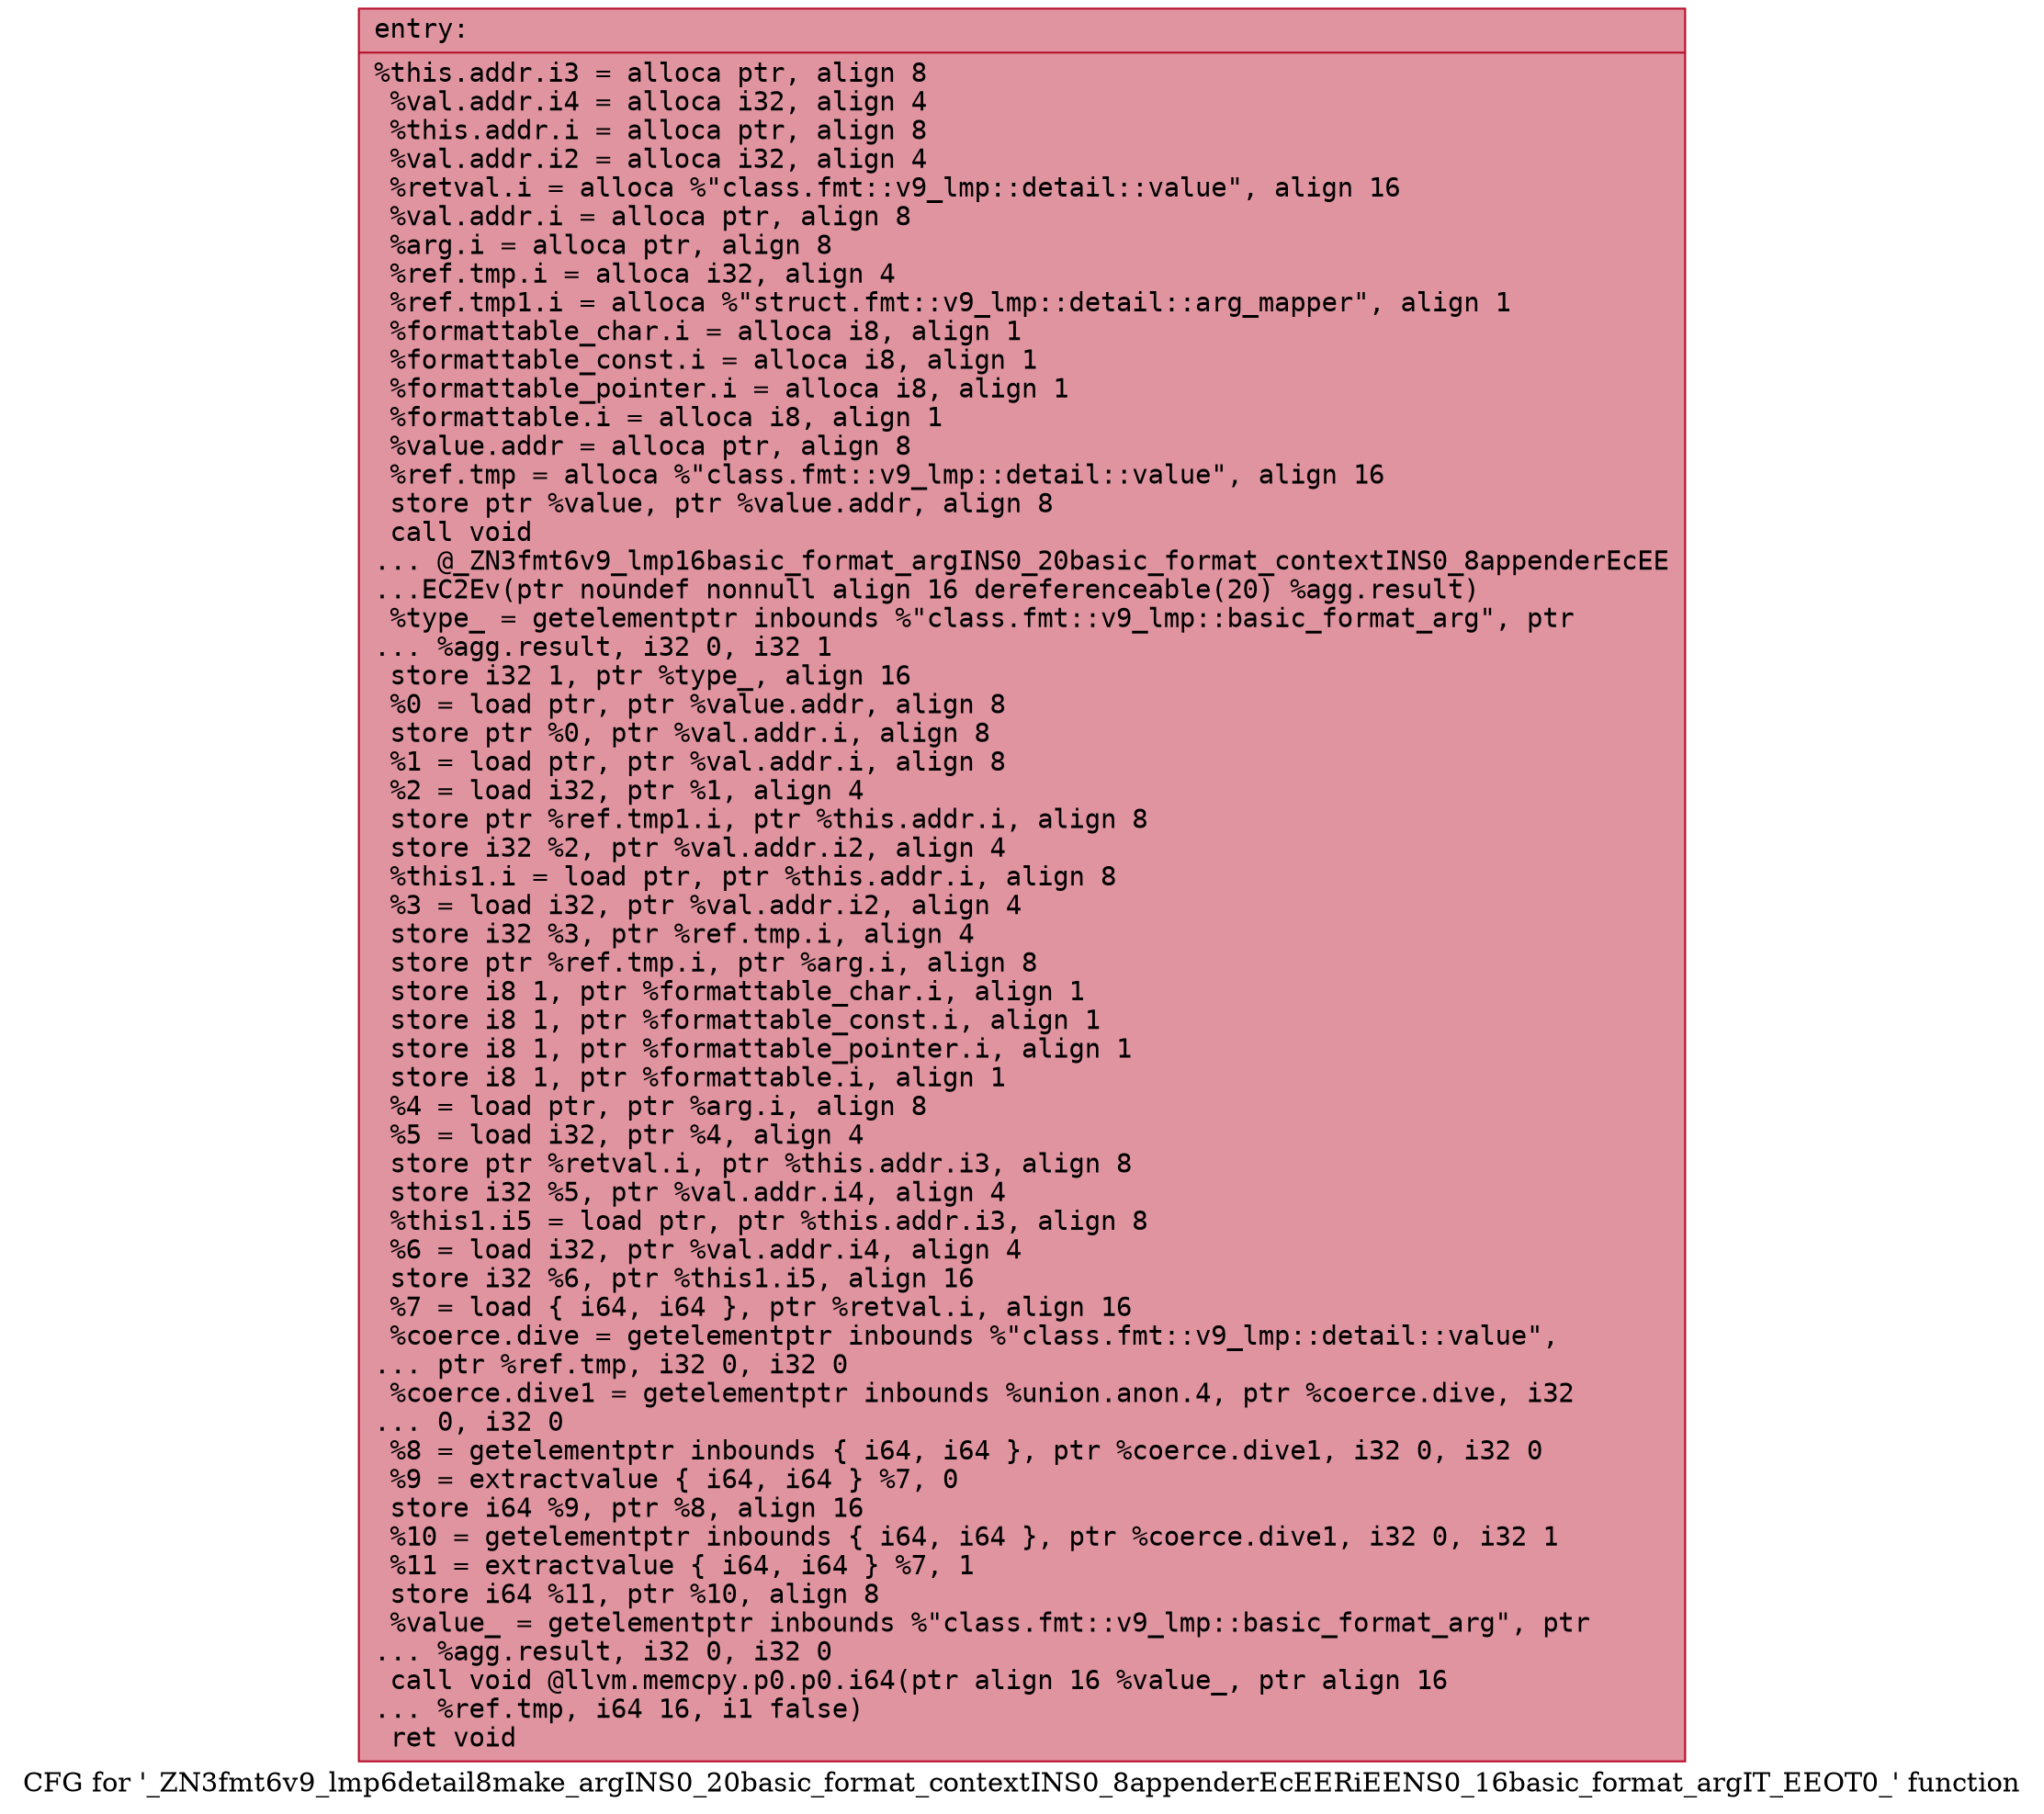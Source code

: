 digraph "CFG for '_ZN3fmt6v9_lmp6detail8make_argINS0_20basic_format_contextINS0_8appenderEcEERiEENS0_16basic_format_argIT_EEOT0_' function" {
	label="CFG for '_ZN3fmt6v9_lmp6detail8make_argINS0_20basic_format_contextINS0_8appenderEcEERiEENS0_16basic_format_argIT_EEOT0_' function";

	Node0x557bd162cc60 [shape=record,color="#b70d28ff", style=filled, fillcolor="#b70d2870" fontname="Courier",label="{entry:\l|  %this.addr.i3 = alloca ptr, align 8\l  %val.addr.i4 = alloca i32, align 4\l  %this.addr.i = alloca ptr, align 8\l  %val.addr.i2 = alloca i32, align 4\l  %retval.i = alloca %\"class.fmt::v9_lmp::detail::value\", align 16\l  %val.addr.i = alloca ptr, align 8\l  %arg.i = alloca ptr, align 8\l  %ref.tmp.i = alloca i32, align 4\l  %ref.tmp1.i = alloca %\"struct.fmt::v9_lmp::detail::arg_mapper\", align 1\l  %formattable_char.i = alloca i8, align 1\l  %formattable_const.i = alloca i8, align 1\l  %formattable_pointer.i = alloca i8, align 1\l  %formattable.i = alloca i8, align 1\l  %value.addr = alloca ptr, align 8\l  %ref.tmp = alloca %\"class.fmt::v9_lmp::detail::value\", align 16\l  store ptr %value, ptr %value.addr, align 8\l  call void\l... @_ZN3fmt6v9_lmp16basic_format_argINS0_20basic_format_contextINS0_8appenderEcEE\l...EC2Ev(ptr noundef nonnull align 16 dereferenceable(20) %agg.result)\l  %type_ = getelementptr inbounds %\"class.fmt::v9_lmp::basic_format_arg\", ptr\l... %agg.result, i32 0, i32 1\l  store i32 1, ptr %type_, align 16\l  %0 = load ptr, ptr %value.addr, align 8\l  store ptr %0, ptr %val.addr.i, align 8\l  %1 = load ptr, ptr %val.addr.i, align 8\l  %2 = load i32, ptr %1, align 4\l  store ptr %ref.tmp1.i, ptr %this.addr.i, align 8\l  store i32 %2, ptr %val.addr.i2, align 4\l  %this1.i = load ptr, ptr %this.addr.i, align 8\l  %3 = load i32, ptr %val.addr.i2, align 4\l  store i32 %3, ptr %ref.tmp.i, align 4\l  store ptr %ref.tmp.i, ptr %arg.i, align 8\l  store i8 1, ptr %formattable_char.i, align 1\l  store i8 1, ptr %formattable_const.i, align 1\l  store i8 1, ptr %formattable_pointer.i, align 1\l  store i8 1, ptr %formattable.i, align 1\l  %4 = load ptr, ptr %arg.i, align 8\l  %5 = load i32, ptr %4, align 4\l  store ptr %retval.i, ptr %this.addr.i3, align 8\l  store i32 %5, ptr %val.addr.i4, align 4\l  %this1.i5 = load ptr, ptr %this.addr.i3, align 8\l  %6 = load i32, ptr %val.addr.i4, align 4\l  store i32 %6, ptr %this1.i5, align 16\l  %7 = load \{ i64, i64 \}, ptr %retval.i, align 16\l  %coerce.dive = getelementptr inbounds %\"class.fmt::v9_lmp::detail::value\",\l... ptr %ref.tmp, i32 0, i32 0\l  %coerce.dive1 = getelementptr inbounds %union.anon.4, ptr %coerce.dive, i32\l... 0, i32 0\l  %8 = getelementptr inbounds \{ i64, i64 \}, ptr %coerce.dive1, i32 0, i32 0\l  %9 = extractvalue \{ i64, i64 \} %7, 0\l  store i64 %9, ptr %8, align 16\l  %10 = getelementptr inbounds \{ i64, i64 \}, ptr %coerce.dive1, i32 0, i32 1\l  %11 = extractvalue \{ i64, i64 \} %7, 1\l  store i64 %11, ptr %10, align 8\l  %value_ = getelementptr inbounds %\"class.fmt::v9_lmp::basic_format_arg\", ptr\l... %agg.result, i32 0, i32 0\l  call void @llvm.memcpy.p0.p0.i64(ptr align 16 %value_, ptr align 16\l... %ref.tmp, i64 16, i1 false)\l  ret void\l}"];
}
